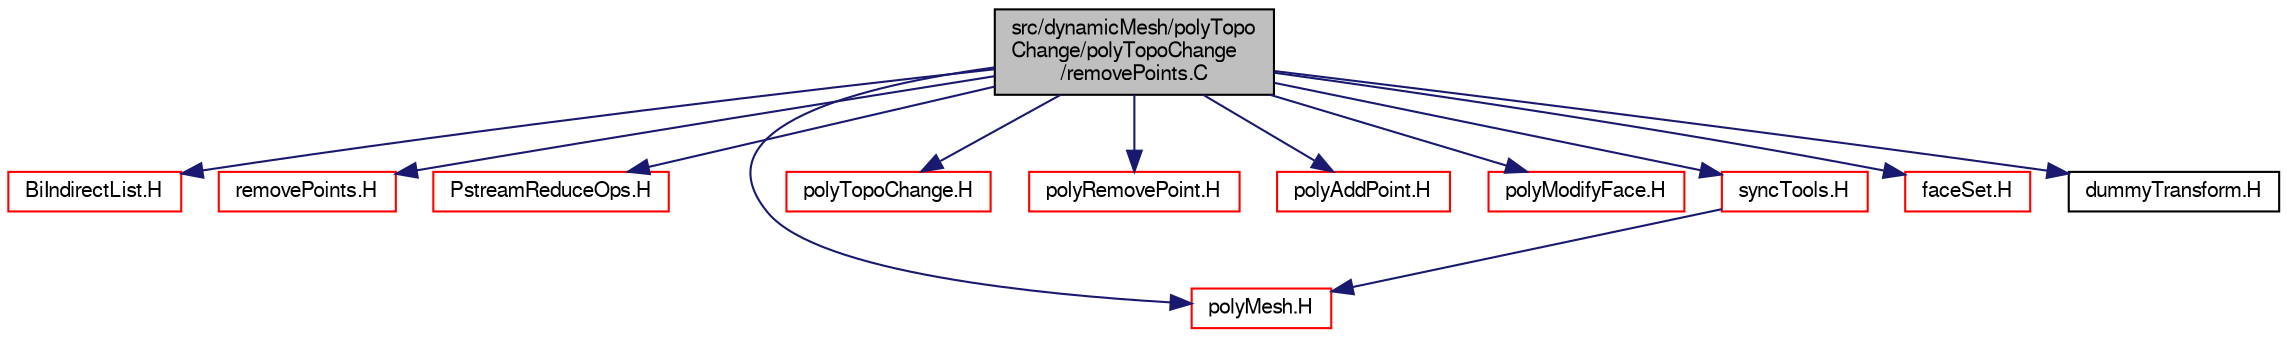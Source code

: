 digraph "src/dynamicMesh/polyTopoChange/polyTopoChange/removePoints.C"
{
  bgcolor="transparent";
  edge [fontname="FreeSans",fontsize="10",labelfontname="FreeSans",labelfontsize="10"];
  node [fontname="FreeSans",fontsize="10",shape=record];
  Node0 [label="src/dynamicMesh/polyTopo\lChange/polyTopoChange\l/removePoints.C",height=0.2,width=0.4,color="black", fillcolor="grey75", style="filled", fontcolor="black"];
  Node0 -> Node1 [color="midnightblue",fontsize="10",style="solid",fontname="FreeSans"];
  Node1 [label="BiIndirectList.H",height=0.2,width=0.4,color="red",URL="$a08597.html"];
  Node0 -> Node50 [color="midnightblue",fontsize="10",style="solid",fontname="FreeSans"];
  Node50 [label="removePoints.H",height=0.2,width=0.4,color="red",URL="$a00812.html"];
  Node0 -> Node149 [color="midnightblue",fontsize="10",style="solid",fontname="FreeSans"];
  Node149 [label="PstreamReduceOps.H",height=0.2,width=0.4,color="red",URL="$a09146.html"];
  Node0 -> Node151 [color="midnightblue",fontsize="10",style="solid",fontname="FreeSans"];
  Node151 [label="polyMesh.H",height=0.2,width=0.4,color="red",URL="$a11630.html"];
  Node0 -> Node225 [color="midnightblue",fontsize="10",style="solid",fontname="FreeSans"];
  Node225 [label="polyTopoChange.H",height=0.2,width=0.4,color="red",URL="$a00755.html"];
  Node0 -> Node230 [color="midnightblue",fontsize="10",style="solid",fontname="FreeSans"];
  Node230 [label="polyRemovePoint.H",height=0.2,width=0.4,color="red",URL="$a00806.html"];
  Node0 -> Node232 [color="midnightblue",fontsize="10",style="solid",fontname="FreeSans"];
  Node232 [label="polyAddPoint.H",height=0.2,width=0.4,color="red",URL="$a00695.html"];
  Node0 -> Node233 [color="midnightblue",fontsize="10",style="solid",fontname="FreeSans"];
  Node233 [label="polyModifyFace.H",height=0.2,width=0.4,color="red",URL="$a00737.html"];
  Node0 -> Node234 [color="midnightblue",fontsize="10",style="solid",fontname="FreeSans"];
  Node234 [label="syncTools.H",height=0.2,width=0.4,color="red",URL="$a11768.html"];
  Node234 -> Node151 [color="midnightblue",fontsize="10",style="solid",fontname="FreeSans"];
  Node0 -> Node247 [color="midnightblue",fontsize="10",style="solid",fontname="FreeSans"];
  Node247 [label="faceSet.H",height=0.2,width=0.4,color="red",URL="$a08129.html"];
  Node0 -> Node249 [color="midnightblue",fontsize="10",style="solid",fontname="FreeSans"];
  Node249 [label="dummyTransform.H",height=0.2,width=0.4,color="black",URL="$a11762.html",tooltip="Dummy transform to be used with syncTools. "];
}
